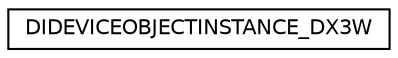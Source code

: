 digraph "Graphical Class Hierarchy"
{
 // LATEX_PDF_SIZE
  edge [fontname="Helvetica",fontsize="10",labelfontname="Helvetica",labelfontsize="10"];
  node [fontname="Helvetica",fontsize="10",shape=record];
  rankdir="LR";
  Node0 [label="DIDEVICEOBJECTINSTANCE_DX3W",height=0.2,width=0.4,color="black", fillcolor="white", style="filled",URL="$structDIDEVICEOBJECTINSTANCE__DX3W.html",tooltip=" "];
}
